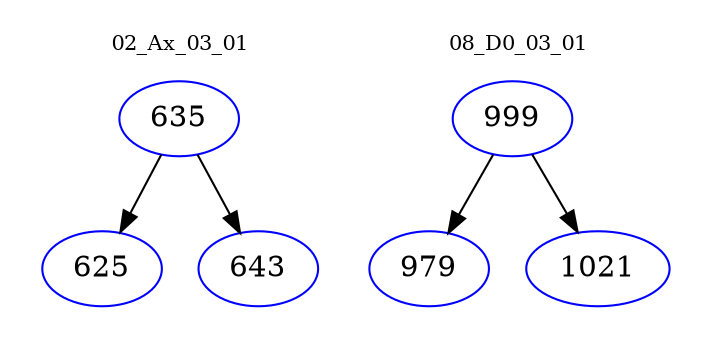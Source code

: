 digraph{
subgraph cluster_0 {
color = white
label = "02_Ax_03_01";
fontsize=10;
T0_635 [label="635", color="blue"]
T0_635 -> T0_625 [color="black"]
T0_625 [label="625", color="blue"]
T0_635 -> T0_643 [color="black"]
T0_643 [label="643", color="blue"]
}
subgraph cluster_1 {
color = white
label = "08_D0_03_01";
fontsize=10;
T1_999 [label="999", color="blue"]
T1_999 -> T1_979 [color="black"]
T1_979 [label="979", color="blue"]
T1_999 -> T1_1021 [color="black"]
T1_1021 [label="1021", color="blue"]
}
}
